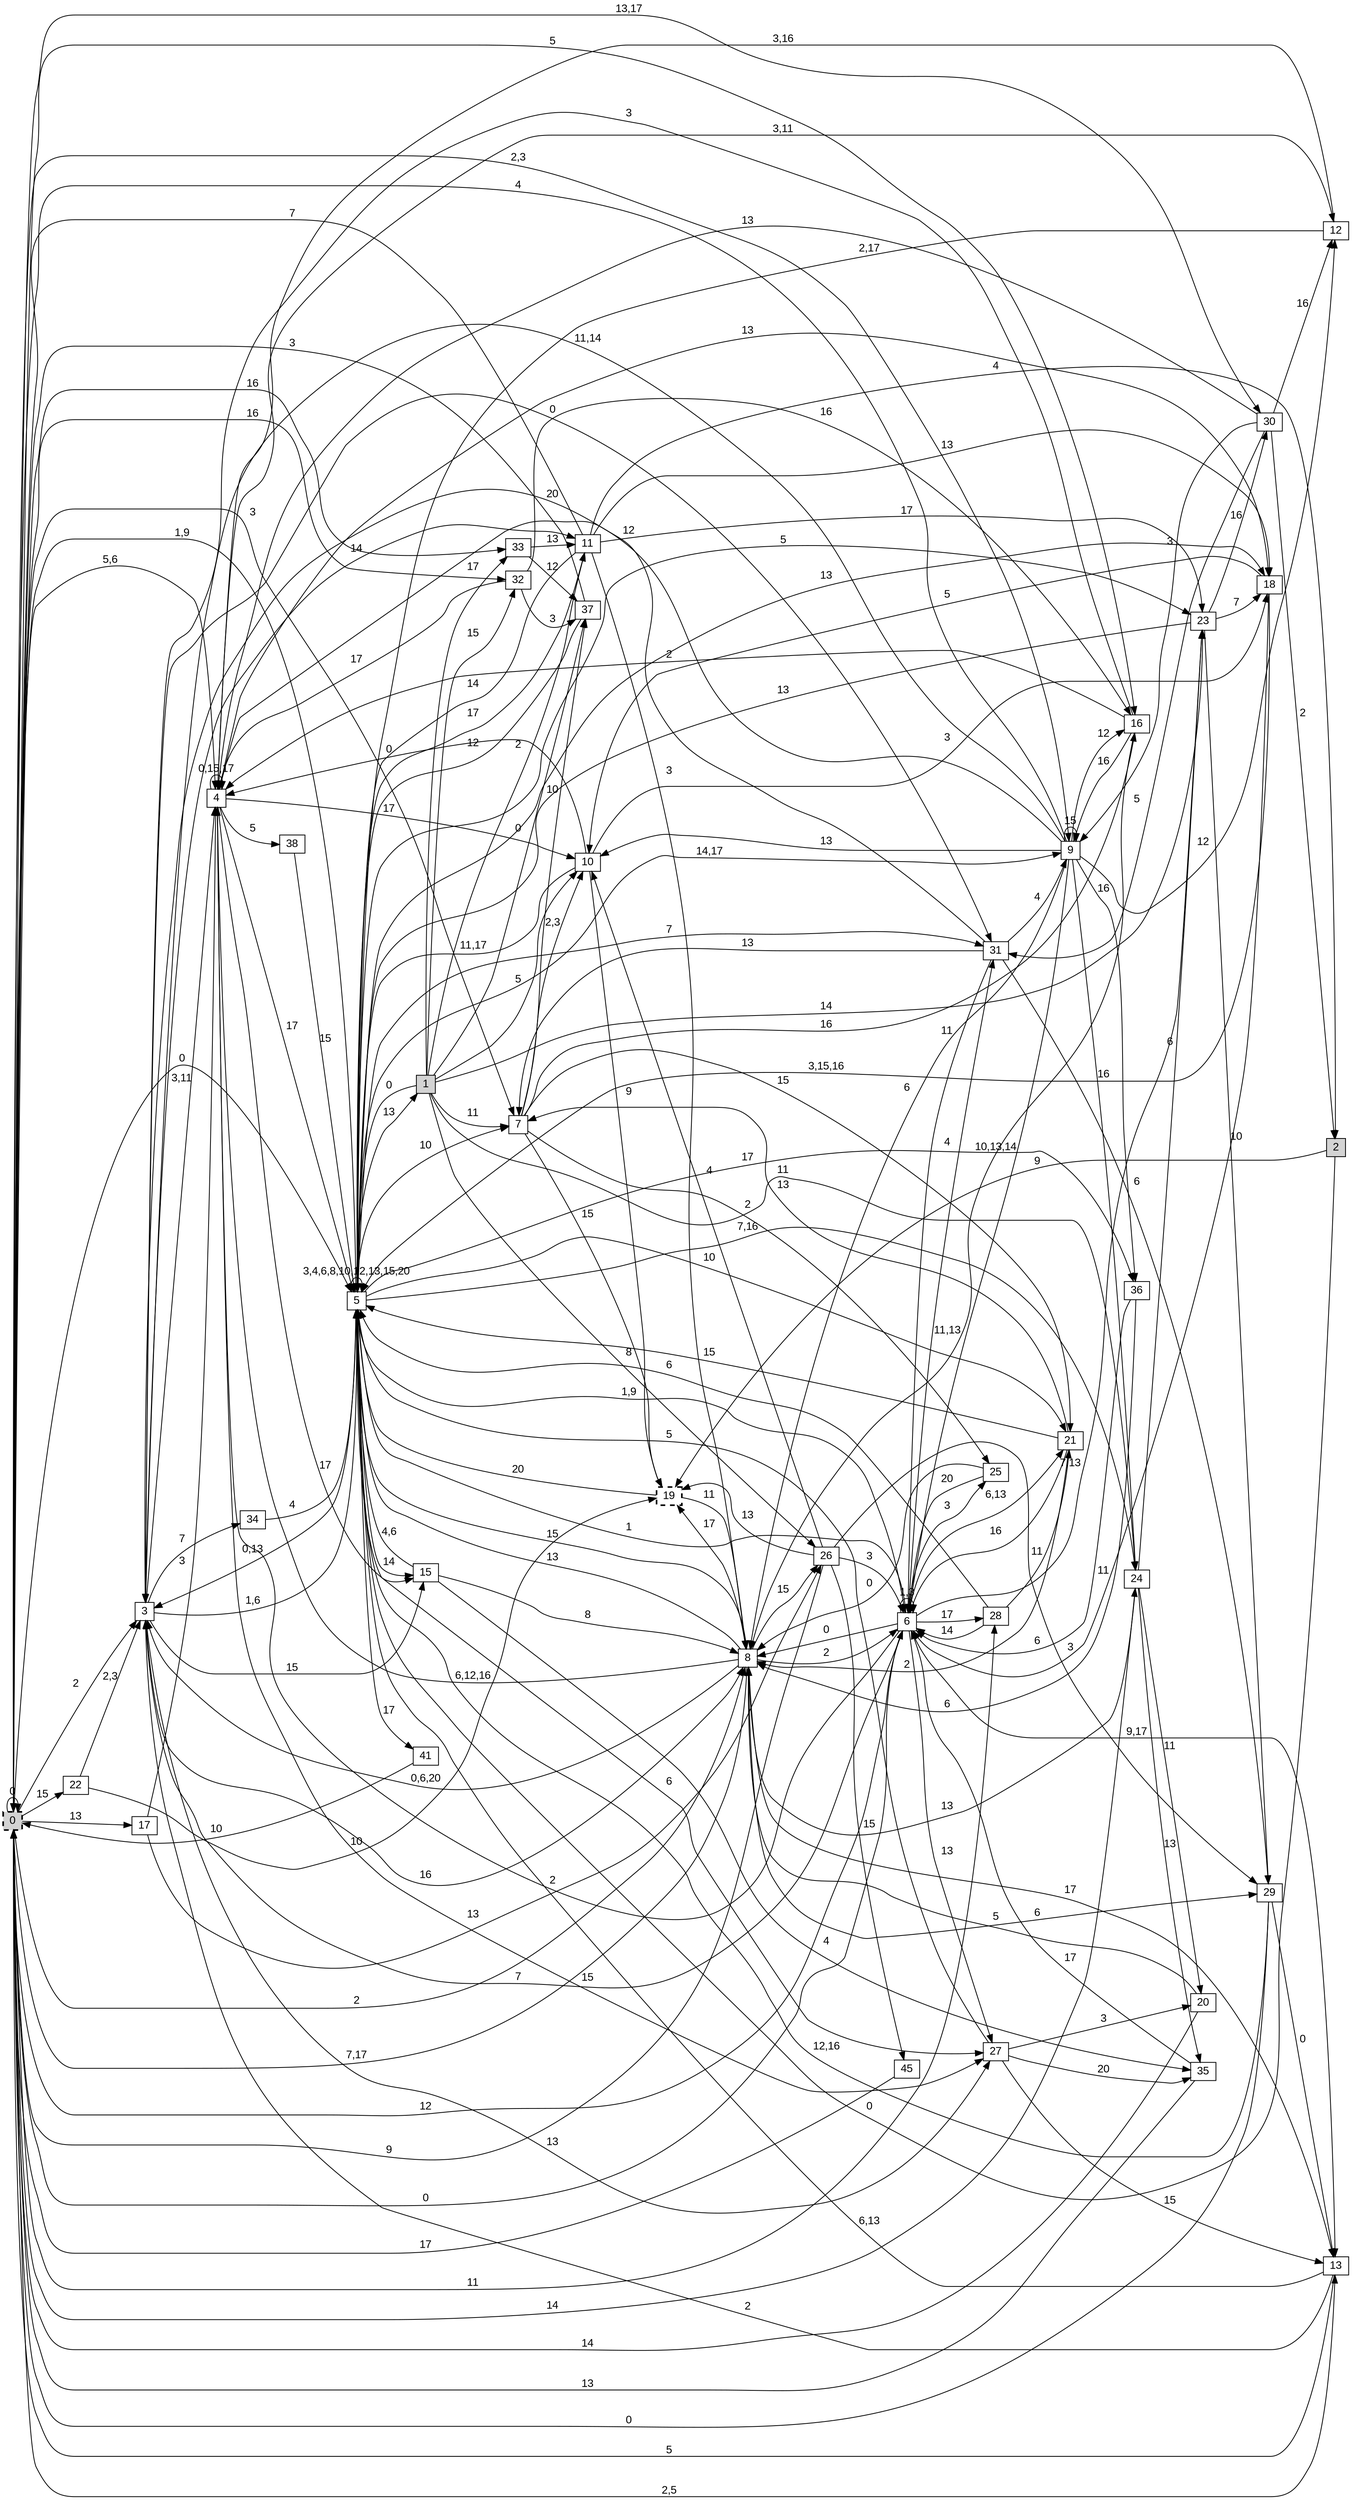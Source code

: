 digraph "NDFA" {
  rankdir=LR
  node [shape=box width=0.1 height=0.1 fontname=Arial]
  edge [fontname=Arial]
/* Estados */
 s0 [label="0" style="filled,bold,dashed"] /* I:1 F:1 D:0 */
 s1 [label="1" style="filled"] /* I:1 F:0 D:0 */
 s2 [label="2" style="filled"] /* I:1 F:0 D:0 */
 s3 [label="3" ] /* I:0 F:0 D:0 */
 s4 [label="4" ] /* I:0 F:0 D:0 */
 s5 [label="5" ] /* I:0 F:0 D:0 */
 s6 [label="6" ] /* I:0 F:0 D:0 */
 s7 [label="7" ] /* I:0 F:0 D:0 */
 s8 [label="8" ] /* I:0 F:0 D:0 */
 s9 [label="9" ] /* I:0 F:0 D:0 */
 s10 [label="10" ] /* I:0 F:0 D:0 */
 s11 [label="11" ] /* I:0 F:0 D:0 */
 s12 [label="12" ] /* I:0 F:0 D:0 */
 s13 [label="13" ] /* I:0 F:0 D:0 */
 s15 [label="15" ] /* I:0 F:0 D:0 */
 s16 [label="16" ] /* I:0 F:0 D:0 */
 s17 [label="17" ] /* I:0 F:0 D:0 */
 s18 [label="18" ] /* I:0 F:0 D:0 */
 s19 [label="19" style="bold,dashed"] /* I:0 F:1 D:0 */
 s20 [label="20" ] /* I:0 F:0 D:0 */
 s21 [label="21" ] /* I:0 F:0 D:0 */
 s22 [label="22" ] /* I:0 F:0 D:0 */
 s23 [label="23" ] /* I:0 F:0 D:0 */
 s24 [label="24" ] /* I:0 F:0 D:0 */
 s25 [label="25" ] /* I:0 F:0 D:0 */
 s26 [label="26" ] /* I:0 F:0 D:0 */
 s27 [label="27" ] /* I:0 F:0 D:0 */
 s28 [label="28" ] /* I:0 F:0 D:0 */
 s29 [label="29" ] /* I:0 F:0 D:0 */
 s30 [label="30" ] /* I:0 F:0 D:0 */
 s31 [label="31" ] /* I:0 F:0 D:0 */
 s32 [label="32" ] /* I:0 F:0 D:0 */
 s33 [label="33" ] /* I:0 F:0 D:0 */
 s34 [label="34" ] /* I:0 F:0 D:0 */
 s35 [label="35" ] /* I:0 F:0 D:0 */
 s36 [label="36" ] /* I:0 F:0 D:0 */
 s37 [label="37" ] /* I:0 F:0 D:0 */
 s38 [label="38" ] /* I:0 F:0 D:0 */
 s41 [label="41" ] /* I:0 F:0 D:0 */
 s45 [label="45" ] /* I:0 F:0 D:0 */
/* Transiciones */
  s0 -> s0 [label="0"]
  s0 -> s3 [label="2"]
  s0 -> s4 [label="5,6"]
  s0 -> s5 [label="0"]
  s0 -> s6 [label="12"]
  s0 -> s7 [label="3"]
  s0 -> s8 [label="2"]
  s0 -> s9 [label="2,3"]
  s0 -> s13 [label="2,5"]
  s0 -> s16 [label="5"]
  s0 -> s17 [label="13"]
  s0 -> s22 [label="15"]
  s0 -> s24 [label="14"]
  s0 -> s28 [label="11"]
  s0 -> s30 [label="13,17"]
  s0 -> s32 [label="16"]
  s0 -> s33 [label="16"]
  s1 -> s5 [label="0"]
  s1 -> s7 [label="11"]
  s1 -> s10 [label="5"]
  s1 -> s11 [label="2"]
  s1 -> s23 [label="14"]
  s1 -> s24 [label="11"]
  s1 -> s26 [label="8"]
  s1 -> s32 [label="15"]
  s1 -> s33 [label="17"]
  s1 -> s37 [label="0"]
  s2 -> s5 [label="0"]
  s2 -> s19 [label="9"]
  s3 -> s4 [label="3,11"]
  s3 -> s5 [label="1,6"]
  s3 -> s8 [label="16"]
  s3 -> s11 [label="14"]
  s3 -> s15 [label="15"]
  s3 -> s27 [label="13"]
  s3 -> s31 [label="0"]
  s3 -> s34 [label="7"]
  s4 -> s4 [label="0,15,17"]
  s4 -> s5 [label="17"]
  s4 -> s10 [label="17"]
  s4 -> s12 [label="3,11"]
  s4 -> s15 [label="17"]
  s4 -> s18 [label="13"]
  s4 -> s27 [label="15"]
  s4 -> s38 [label="5"]
  s5 -> s0 [label="1,9"]
  s5 -> s1 [label="13"]
  s5 -> s3 [label="0,13"]
  s5 -> s5 [label="3,4,6,8,10,12,13,15,20"]
  s5 -> s6 [label="1,9"]
  s5 -> s7 [label="10"]
  s5 -> s8 [label="15"]
  s5 -> s9 [label="14,17"]
  s5 -> s11 [label="17"]
  s5 -> s15 [label="14"]
  s5 -> s18 [label="13"]
  s5 -> s21 [label="10"]
  s5 -> s23 [label="5"]
  s5 -> s24 [label="7,16"]
  s5 -> s27 [label="6"]
  s5 -> s31 [label="7"]
  s5 -> s36 [label="17"]
  s5 -> s41 [label="17"]
  s6 -> s0 [label="0"]
  s6 -> s3 [label="7"]
  s6 -> s4 [label="2"]
  s6 -> s5 [label="1"]
  s6 -> s6 [label="1,3"]
  s6 -> s8 [label="0"]
  s6 -> s13 [label="9,17"]
  s6 -> s21 [label="6,13"]
  s6 -> s23 [label="7,13"]
  s6 -> s25 [label="3"]
  s6 -> s27 [label="13"]
  s6 -> s28 [label="17"]
  s6 -> s31 [label="4"]
  s7 -> s10 [label="2,3"]
  s7 -> s16 [label="16"]
  s7 -> s19 [label="15"]
  s7 -> s21 [label="15"]
  s7 -> s25 [label="2"]
  s7 -> s37 [label="10"]
  s8 -> s0 [label="7,17"]
  s8 -> s3 [label="0,6,20"]
  s8 -> s4 [label="6,12,16"]
  s8 -> s5 [label="13"]
  s8 -> s6 [label="2"]
  s8 -> s13 [label="17"]
  s8 -> s19 [label="17"]
  s8 -> s26 [label="15"]
  s8 -> s29 [label="6"]
  s9 -> s0 [label="4"]
  s9 -> s3 [label="11,14"]
  s9 -> s4 [label="12"]
  s9 -> s6 [label="10,13,14"]
  s9 -> s8 [label="6"]
  s9 -> s9 [label="15"]
  s9 -> s10 [label="13"]
  s9 -> s12 [label="12"]
  s9 -> s16 [label="12"]
  s9 -> s24 [label="16"]
  s9 -> s36 [label="16"]
  s10 -> s4 [label="0"]
  s10 -> s5 [label="11,17"]
  s10 -> s18 [label="3"]
  s10 -> s19 [label="9"]
  s11 -> s0 [label="7"]
  s11 -> s2 [label="4"]
  s11 -> s5 [label="14"]
  s11 -> s8 [label="3"]
  s11 -> s18 [label="13"]
  s11 -> s23 [label="17"]
  s12 -> s4 [label="3,16"]
  s12 -> s5 [label="2,17"]
  s13 -> s0 [label="5"]
  s13 -> s3 [label="2"]
  s13 -> s5 [label="6,13"]
  s15 -> s5 [label="4,6"]
  s15 -> s8 [label="8"]
  s15 -> s35 [label="4"]
  s16 -> s3 [label="3"]
  s16 -> s4 [label="2"]
  s16 -> s8 [label="11,13"]
  s16 -> s9 [label="16"]
  s17 -> s4 [label="3"]
  s17 -> s26 [label="13"]
  s18 -> s5 [label="3,15,16"]
  s18 -> s6 [label="11"]
  s18 -> s10 [label="5"]
  s19 -> s5 [label="20"]
  s19 -> s8 [label="11"]
  s20 -> s0 [label="14"]
  s20 -> s8 [label="5"]
  s21 -> s5 [label="15"]
  s21 -> s6 [label="16"]
  s21 -> s7 [label="13"]
  s21 -> s8 [label="2"]
  s22 -> s3 [label="2,3"]
  s22 -> s19 [label="10"]
  s23 -> s5 [label="13"]
  s23 -> s18 [label="7"]
  s23 -> s29 [label="10"]
  s23 -> s30 [label="16"]
  s24 -> s8 [label="13"]
  s24 -> s20 [label="11"]
  s24 -> s23 [label="6"]
  s24 -> s35 [label="13"]
  s25 -> s6 [label="20"]
  s25 -> s8 [label="0"]
  s26 -> s0 [label="9"]
  s26 -> s6 [label="3"]
  s26 -> s10 [label="4"]
  s26 -> s19 [label="13"]
  s26 -> s29 [label="3"]
  s26 -> s45 [label="15"]
  s27 -> s5 [label="5"]
  s27 -> s13 [label="15"]
  s27 -> s20 [label="3"]
  s27 -> s35 [label="20"]
  s28 -> s5 [label="6"]
  s28 -> s6 [label="14"]
  s28 -> s21 [label="11"]
  s29 -> s0 [label="0"]
  s29 -> s5 [label="12,16"]
  s29 -> s13 [label="0"]
  s30 -> s2 [label="2"]
  s30 -> s4 [label="13"]
  s30 -> s9 [label="3"]
  s30 -> s12 [label="16"]
  s30 -> s31 [label="5"]
  s31 -> s3 [label="20"]
  s31 -> s6 [label="11"]
  s31 -> s7 [label="13"]
  s31 -> s9 [label="4"]
  s31 -> s29 [label="6"]
  s32 -> s4 [label="17"]
  s32 -> s16 [label="16"]
  s32 -> s37 [label="3"]
  s33 -> s11 [label="13"]
  s33 -> s37 [label="12"]
  s34 -> s5 [label="4"]
  s35 -> s0 [label="13"]
  s35 -> s6 [label="17"]
  s36 -> s6 [label="6"]
  s36 -> s8 [label="6"]
  s37 -> s0 [label="3"]
  s37 -> s5 [label="12"]
  s38 -> s5 [label="15"]
  s41 -> s0 [label="10"]
  s45 -> s0 [label="17"]
}
